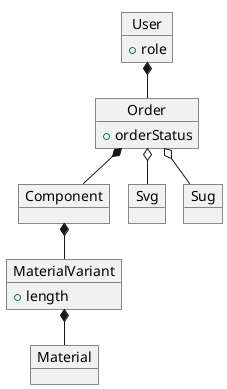 @startuml
!pragma layout smetana

object User{
+role
}
object Order{
+orderStatus
}
object Component
object MaterialVariant{
+length
}
object Material
object Svg
object Sug

User *-- Order
Order *-- Component
Order o-- Svg
Order o-- Sug

Component *-- MaterialVariant
MaterialVariant *-- Material

@enduml

